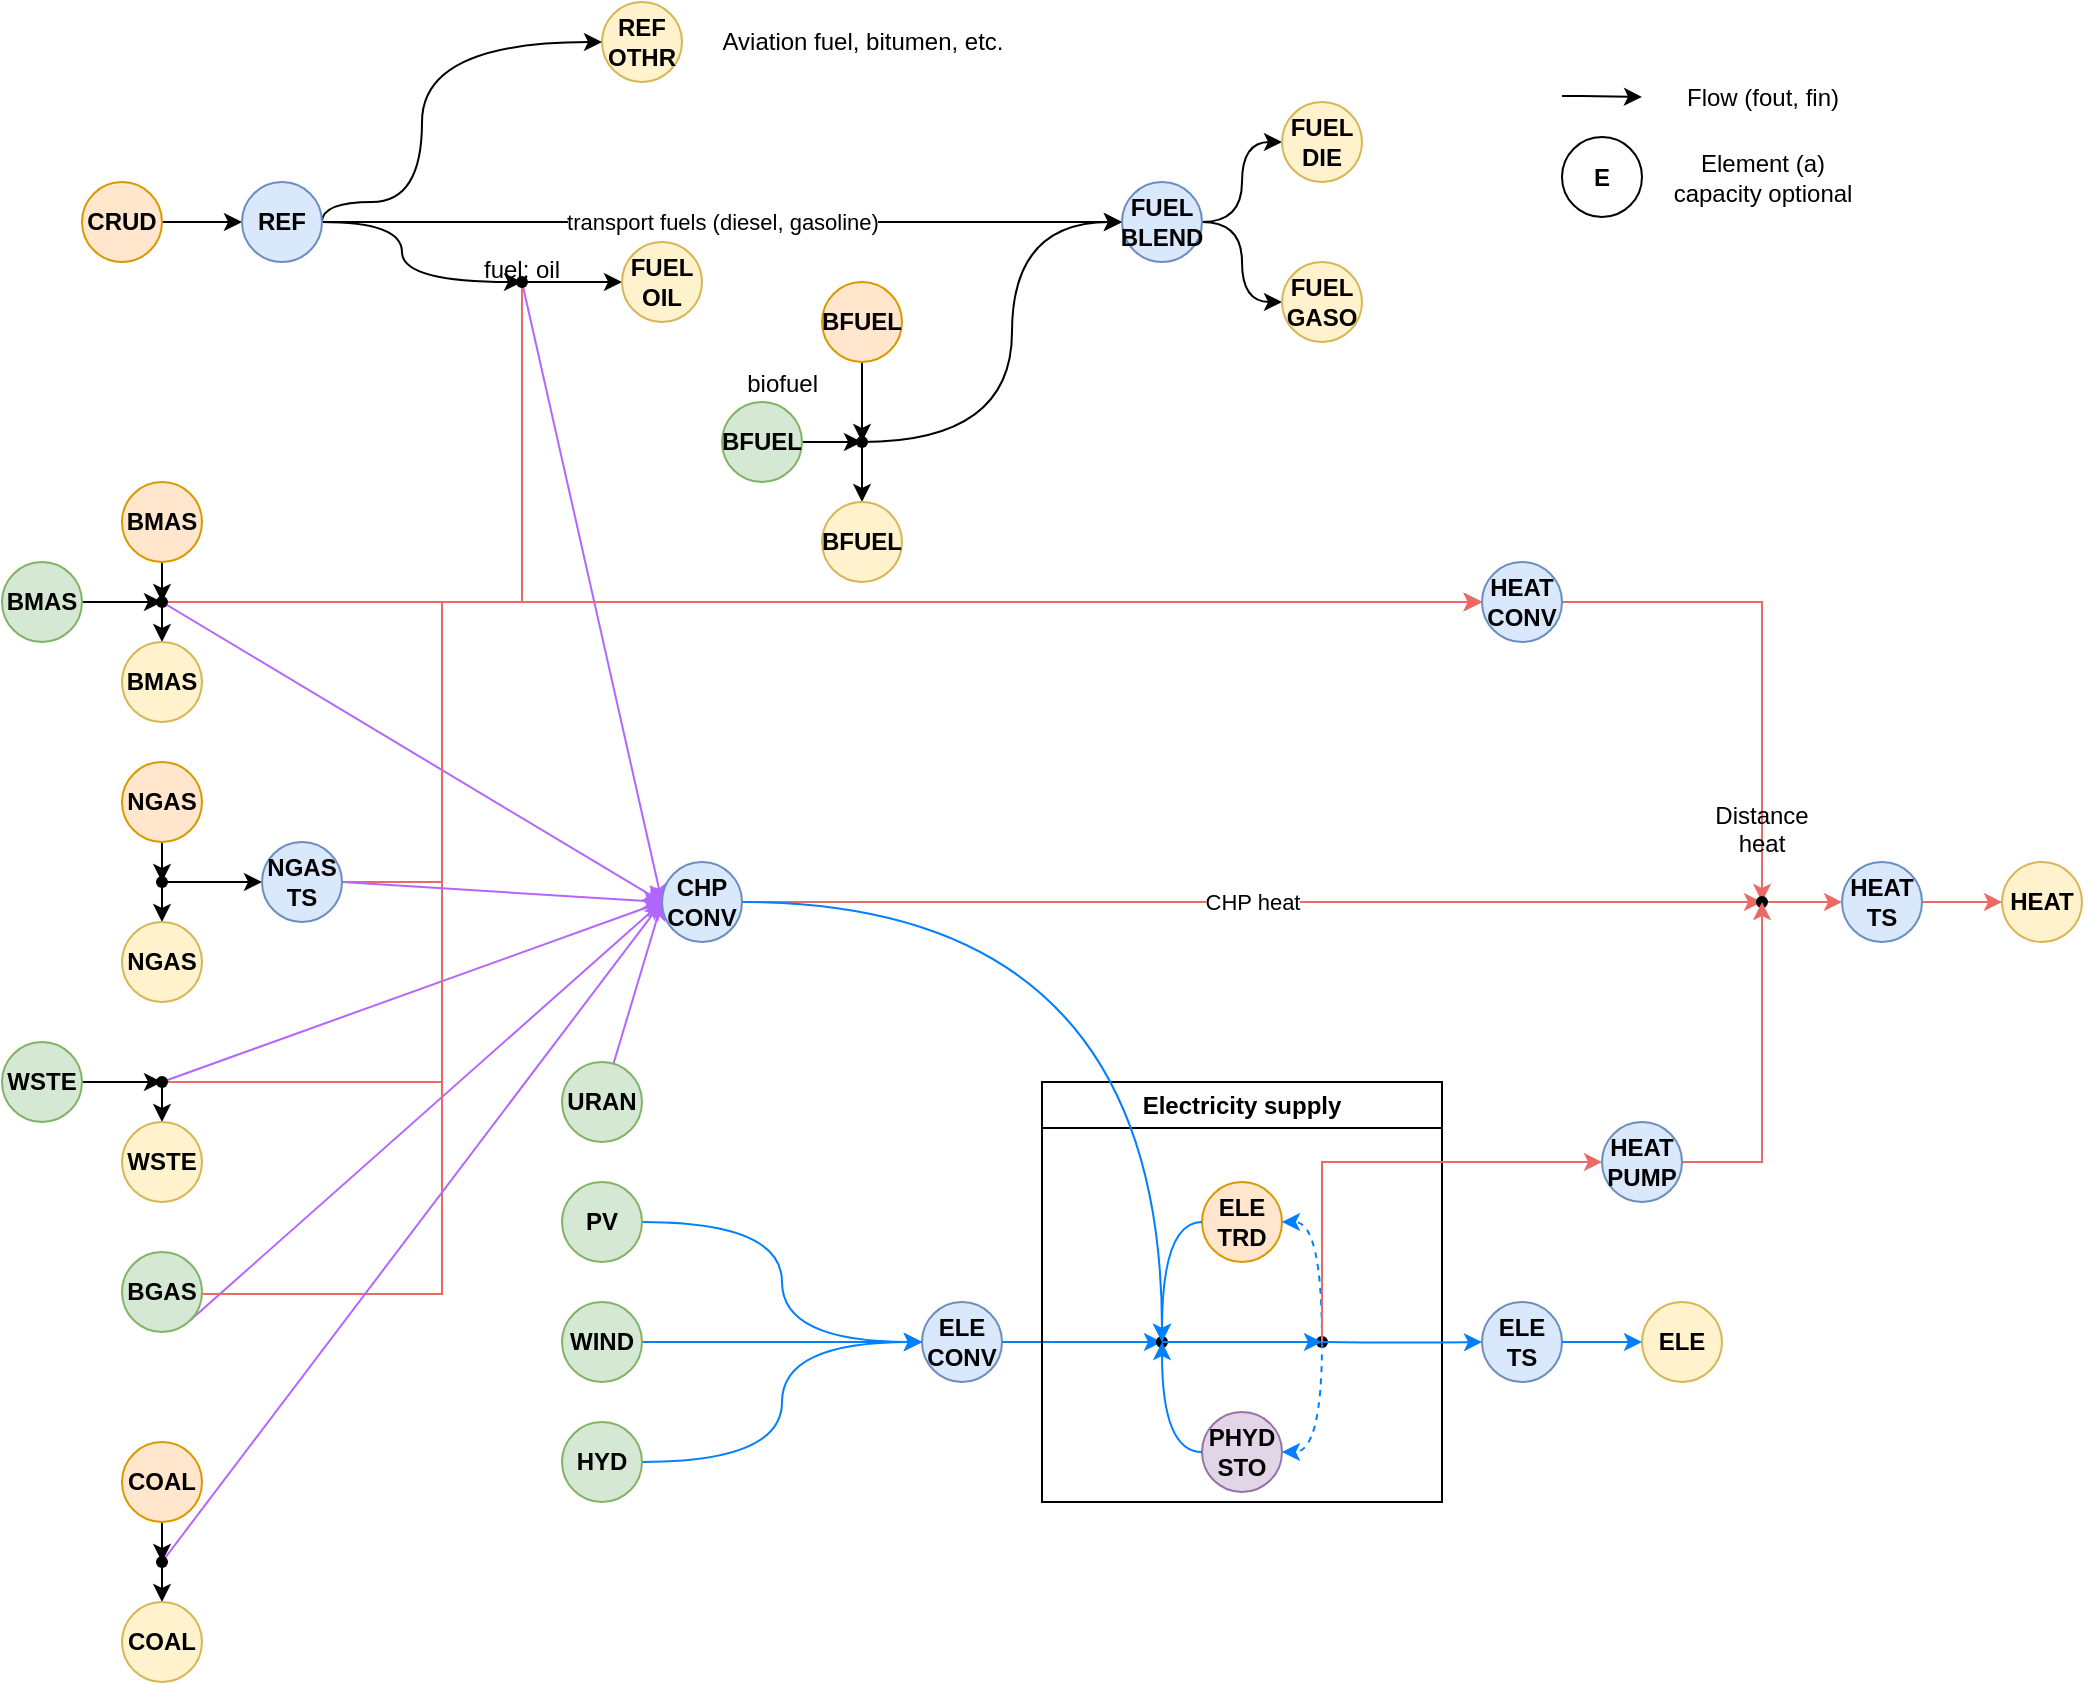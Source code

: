 <mxfile version="20.8.10" type="device"><diagram name="Page-1" id="KlLBidWqCnz7O2pTrrcj"><mxGraphModel dx="2261" dy="794" grid="1" gridSize="10" guides="1" tooltips="1" connect="1" arrows="1" fold="1" page="1" pageScale="1" pageWidth="827" pageHeight="1169" math="0" shadow="0"><root><mxCell id="0"/><mxCell id="1" parent="0"/><mxCell id="Hpv7OjMXpLYDSWDJ51vm-48" style="edgeStyle=orthogonalEdgeStyle;curved=1;rounded=0;orthogonalLoop=1;jettySize=auto;html=1;exitX=1;exitY=0.5;exitDx=0;exitDy=0;entryX=0.5;entryY=0.625;entryDx=0;entryDy=0;entryPerimeter=0;strokeColor=#007FFF;" parent="1" source="Hpv7OjMXpLYDSWDJ51vm-32" target="Hpv7OjMXpLYDSWDJ51vm-47" edge="1"><mxGeometry relative="1" as="geometry"/></mxCell><mxCell id="Hpv7OjMXpLYDSWDJ51vm-32" value="ELE&lt;br&gt;CONV" style="ellipse;whiteSpace=wrap;html=1;aspect=fixed;fontStyle=1;fillColor=#dae8fc;strokeColor=#6c8ebf;" parent="1" vertex="1"><mxGeometry x="340" y="680" width="40" height="40" as="geometry"/></mxCell><mxCell id="Hpv7OjMXpLYDSWDJ51vm-117" value="CHP heat" style="edgeStyle=orthogonalEdgeStyle;curved=1;rounded=0;orthogonalLoop=1;jettySize=auto;html=1;strokeColor=#EA6B66;exitX=1;exitY=0.5;exitDx=0;exitDy=0;entryX=0.425;entryY=0.475;entryDx=0;entryDy=0;entryPerimeter=0;" parent="1" source="Hpv7OjMXpLYDSWDJ51vm-173" target="Hpv7OjMXpLYDSWDJ51vm-216" edge="1"><mxGeometry relative="1" as="geometry"><mxPoint x="380" y="480" as="sourcePoint"/><mxPoint x="620" y="480" as="targetPoint"/></mxGeometry></mxCell><mxCell id="Hpv7OjMXpLYDSWDJ51vm-43" style="edgeStyle=orthogonalEdgeStyle;curved=1;rounded=0;orthogonalLoop=1;jettySize=auto;html=1;exitX=1;exitY=0.5;exitDx=0;exitDy=0;entryX=0;entryY=0.5;entryDx=0;entryDy=0;strokeColor=#007FFF;" parent="1" source="Hpv7OjMXpLYDSWDJ51vm-38" target="Hpv7OjMXpLYDSWDJ51vm-32" edge="1"><mxGeometry relative="1" as="geometry"/></mxCell><mxCell id="Hpv7OjMXpLYDSWDJ51vm-38" value="PV" style="ellipse;whiteSpace=wrap;html=1;aspect=fixed;fontStyle=1;fillColor=#d5e8d4;strokeColor=#82b366;" parent="1" vertex="1"><mxGeometry x="160" y="620" width="40" height="40" as="geometry"/></mxCell><mxCell id="Hpv7OjMXpLYDSWDJ51vm-172" style="edgeStyle=orthogonalEdgeStyle;curved=1;rounded=0;orthogonalLoop=1;jettySize=auto;html=1;exitX=1;exitY=0.5;exitDx=0;exitDy=0;entryX=0;entryY=0.5;entryDx=0;entryDy=0;strokeColor=#007FFF;" parent="1" source="Hpv7OjMXpLYDSWDJ51vm-39" target="Hpv7OjMXpLYDSWDJ51vm-32" edge="1"><mxGeometry relative="1" as="geometry"/></mxCell><mxCell id="Hpv7OjMXpLYDSWDJ51vm-39" value="HYD" style="ellipse;whiteSpace=wrap;html=1;aspect=fixed;fontStyle=1;fillColor=#d5e8d4;strokeColor=#82b366;" parent="1" vertex="1"><mxGeometry x="160" y="740" width="40" height="40" as="geometry"/></mxCell><mxCell id="Hpv7OjMXpLYDSWDJ51vm-44" value="" style="edgeStyle=orthogonalEdgeStyle;curved=1;rounded=0;orthogonalLoop=1;jettySize=auto;html=1;entryX=0;entryY=0.5;entryDx=0;entryDy=0;strokeColor=#007FFF;" parent="1" source="Hpv7OjMXpLYDSWDJ51vm-40" target="Hpv7OjMXpLYDSWDJ51vm-32" edge="1"><mxGeometry relative="1" as="geometry"><mxPoint x="260" y="690" as="targetPoint"/></mxGeometry></mxCell><mxCell id="Hpv7OjMXpLYDSWDJ51vm-40" value="WIND" style="ellipse;whiteSpace=wrap;html=1;aspect=fixed;fontStyle=1;fillColor=#d5e8d4;strokeColor=#82b366;" parent="1" vertex="1"><mxGeometry x="160" y="680" width="40" height="40" as="geometry"/></mxCell><mxCell id="Hpv7OjMXpLYDSWDJ51vm-53" value="" style="rounded=0;orthogonalLoop=1;jettySize=auto;html=1;entryX=0;entryY=0.5;entryDx=0;entryDy=0;strokeColor=#B266FF;" parent="1" source="Hpv7OjMXpLYDSWDJ51vm-41" target="Hpv7OjMXpLYDSWDJ51vm-173" edge="1"><mxGeometry relative="1" as="geometry"><mxPoint x="160" y="550" as="targetPoint"/></mxGeometry></mxCell><mxCell id="Hpv7OjMXpLYDSWDJ51vm-41" value="URAN" style="ellipse;whiteSpace=wrap;html=1;aspect=fixed;fontStyle=1;fillColor=#d5e8d4;strokeColor=#82b366;" parent="1" vertex="1"><mxGeometry x="160" y="560" width="40" height="40" as="geometry"/></mxCell><mxCell id="Hpv7OjMXpLYDSWDJ51vm-239" value="" style="edgeStyle=orthogonalEdgeStyle;curved=1;rounded=0;orthogonalLoop=1;jettySize=auto;html=1;strokeColor=#000000;" parent="1" source="Hpv7OjMXpLYDSWDJ51vm-86" target="Hpv7OjMXpLYDSWDJ51vm-238" edge="1"><mxGeometry relative="1" as="geometry"/></mxCell><mxCell id="Hpv7OjMXpLYDSWDJ51vm-86" value="BMAS" style="ellipse;whiteSpace=wrap;html=1;aspect=fixed;fontStyle=1;fillColor=#d5e8d4;strokeColor=#82b366;" parent="1" vertex="1"><mxGeometry x="-120" y="310" width="40" height="40" as="geometry"/></mxCell><mxCell id="Hpv7OjMXpLYDSWDJ51vm-254" style="rounded=0;orthogonalLoop=1;jettySize=auto;html=1;exitX=1;exitY=1;exitDx=0;exitDy=0;entryX=0;entryY=0.5;entryDx=0;entryDy=0;strokeColor=#B266FF;" parent="1" source="Hpv7OjMXpLYDSWDJ51vm-88" target="Hpv7OjMXpLYDSWDJ51vm-173" edge="1"><mxGeometry relative="1" as="geometry"/></mxCell><mxCell id="Hpv7OjMXpLYDSWDJ51vm-255" style="edgeStyle=orthogonalEdgeStyle;rounded=0;orthogonalLoop=1;jettySize=auto;html=1;exitX=1;exitY=0;exitDx=0;exitDy=0;entryX=0;entryY=0.5;entryDx=0;entryDy=0;strokeColor=#EA6B66;" parent="1" source="Hpv7OjMXpLYDSWDJ51vm-88" target="Hpv7OjMXpLYDSWDJ51vm-178" edge="1"><mxGeometry relative="1" as="geometry"><Array as="points"><mxPoint x="100" y="676"/><mxPoint x="100" y="330"/></Array></mxGeometry></mxCell><mxCell id="Hpv7OjMXpLYDSWDJ51vm-88" value="BGAS" style="ellipse;whiteSpace=wrap;html=1;aspect=fixed;fontStyle=1;fillColor=#d5e8d4;strokeColor=#82b366;" parent="1" vertex="1"><mxGeometry x="-60" y="655" width="40" height="40" as="geometry"/></mxCell><mxCell id="Hpv7OjMXpLYDSWDJ51vm-250" style="edgeStyle=orthogonalEdgeStyle;curved=1;rounded=0;orthogonalLoop=1;jettySize=auto;html=1;exitX=0.5;exitY=1;exitDx=0;exitDy=0;strokeColor=#000000;" parent="1" source="Hpv7OjMXpLYDSWDJ51vm-93" target="Hpv7OjMXpLYDSWDJ51vm-249" edge="1"><mxGeometry relative="1" as="geometry"/></mxCell><mxCell id="Hpv7OjMXpLYDSWDJ51vm-93" value="COAL" style="ellipse;whiteSpace=wrap;html=1;aspect=fixed;fontStyle=1;fillColor=#ffe6cc;strokeColor=#d79b00;" parent="1" vertex="1"><mxGeometry x="-60" y="750" width="40" height="40" as="geometry"/></mxCell><mxCell id="Hpv7OjMXpLYDSWDJ51vm-234" style="edgeStyle=orthogonalEdgeStyle;curved=1;rounded=0;orthogonalLoop=1;jettySize=auto;html=1;exitX=0.5;exitY=1;exitDx=0;exitDy=0;entryX=0.45;entryY=0.45;entryDx=0;entryDy=0;entryPerimeter=0;strokeColor=#000000;" parent="1" source="Hpv7OjMXpLYDSWDJ51vm-95" target="Hpv7OjMXpLYDSWDJ51vm-233" edge="1"><mxGeometry relative="1" as="geometry"/></mxCell><mxCell id="Hpv7OjMXpLYDSWDJ51vm-95" value="NGAS" style="ellipse;whiteSpace=wrap;html=1;aspect=fixed;fontStyle=1;fillColor=#ffe6cc;strokeColor=#d79b00;" parent="1" vertex="1"><mxGeometry x="-60" y="410" width="40" height="40" as="geometry"/></mxCell><mxCell id="Hpv7OjMXpLYDSWDJ51vm-197" value="" style="edgeStyle=orthogonalEdgeStyle;curved=1;rounded=0;orthogonalLoop=1;jettySize=auto;html=1;strokeColor=#000000;" parent="1" source="Hpv7OjMXpLYDSWDJ51vm-149" target="Hpv7OjMXpLYDSWDJ51vm-196" edge="1"><mxGeometry relative="1" as="geometry"/></mxCell><mxCell id="Hpv7OjMXpLYDSWDJ51vm-149" value="CRUD" style="ellipse;whiteSpace=wrap;html=1;aspect=fixed;fontStyle=1;fillColor=#ffe6cc;strokeColor=#d79b00;" parent="1" vertex="1"><mxGeometry x="-80" y="120" width="40" height="40" as="geometry"/></mxCell><mxCell id="Hpv7OjMXpLYDSWDJ51vm-100" value="Electricity supply" style="swimlane;whiteSpace=wrap;html=1;fillColor=none;gradientColor=none;rounded=0;shadow=0;glass=0;" parent="1" vertex="1"><mxGeometry x="400" y="570" width="200" height="210" as="geometry"><mxRectangle x="300" y="570" width="100" height="30" as="alternateBounds"/></mxGeometry></mxCell><mxCell id="Hpv7OjMXpLYDSWDJ51vm-98" value="ELE" style="ellipse;whiteSpace=wrap;html=1;aspect=fixed;fontStyle=1;fillColor=#fff2cc;strokeColor=#d6b656;" parent="Hpv7OjMXpLYDSWDJ51vm-100" vertex="1"><mxGeometry x="300" y="110" width="40" height="40" as="geometry"/></mxCell><mxCell id="Hpv7OjMXpLYDSWDJ51vm-56" value="ELE&lt;br&gt;TS" style="ellipse;whiteSpace=wrap;html=1;aspect=fixed;fontStyle=1;fillColor=#dae8fc;strokeColor=#6c8ebf;" parent="Hpv7OjMXpLYDSWDJ51vm-100" vertex="1"><mxGeometry x="220" y="110" width="40" height="40" as="geometry"/></mxCell><mxCell id="Hpv7OjMXpLYDSWDJ51vm-115" value="" style="edgeStyle=orthogonalEdgeStyle;curved=1;rounded=0;orthogonalLoop=1;jettySize=auto;html=1;strokeColor=#007FFF;" parent="Hpv7OjMXpLYDSWDJ51vm-100" source="Hpv7OjMXpLYDSWDJ51vm-56" target="Hpv7OjMXpLYDSWDJ51vm-98" edge="1"><mxGeometry relative="1" as="geometry"/></mxCell><mxCell id="Hpv7OjMXpLYDSWDJ51vm-65" value="ELE&lt;br&gt;TRD" style="ellipse;whiteSpace=wrap;html=1;aspect=fixed;fontStyle=1;fillColor=#ffe6cc;strokeColor=#d79b00;" parent="Hpv7OjMXpLYDSWDJ51vm-100" vertex="1"><mxGeometry x="80" y="50" width="40" height="40" as="geometry"/></mxCell><mxCell id="Hpv7OjMXpLYDSWDJ51vm-55" value="PHYD&lt;br&gt;STO" style="ellipse;whiteSpace=wrap;html=1;aspect=fixed;fontStyle=1;fillColor=#e1d5e7;strokeColor=#9673a6;" parent="Hpv7OjMXpLYDSWDJ51vm-100" vertex="1"><mxGeometry x="80" y="165" width="40" height="40" as="geometry"/></mxCell><mxCell id="Hpv7OjMXpLYDSWDJ51vm-57" value="" style="shape=waypoint;sketch=0;fillStyle=solid;size=6;pointerEvents=1;points=[];fillColor=none;resizable=0;rotatable=0;perimeter=centerPerimeter;snapToPoint=1;" parent="Hpv7OjMXpLYDSWDJ51vm-100" vertex="1"><mxGeometry x="120" y="110" width="40" height="40" as="geometry"/></mxCell><mxCell id="Hpv7OjMXpLYDSWDJ51vm-60" style="edgeStyle=orthogonalEdgeStyle;curved=1;rounded=0;orthogonalLoop=1;jettySize=auto;html=1;exitX=0.625;exitY=0.4;exitDx=0;exitDy=0;entryX=1;entryY=0.5;entryDx=0;entryDy=0;dashed=1;exitPerimeter=0;strokeColor=#007FFF;" parent="Hpv7OjMXpLYDSWDJ51vm-100" source="Hpv7OjMXpLYDSWDJ51vm-57" target="Hpv7OjMXpLYDSWDJ51vm-55" edge="1"><mxGeometry relative="1" as="geometry"/></mxCell><mxCell id="Hpv7OjMXpLYDSWDJ51vm-67" value="" style="edgeStyle=orthogonalEdgeStyle;curved=1;rounded=0;orthogonalLoop=1;jettySize=auto;html=1;strokeColor=#007FFF;" parent="Hpv7OjMXpLYDSWDJ51vm-100" target="Hpv7OjMXpLYDSWDJ51vm-56" edge="1"><mxGeometry relative="1" as="geometry"><mxPoint x="140" y="130" as="sourcePoint"/></mxGeometry></mxCell><mxCell id="Hpv7OjMXpLYDSWDJ51vm-64" style="edgeStyle=orthogonalEdgeStyle;rounded=0;orthogonalLoop=1;jettySize=auto;html=1;entryX=1;entryY=0.5;entryDx=0;entryDy=0;curved=1;dashed=1;strokeColor=#007FFF;" parent="Hpv7OjMXpLYDSWDJ51vm-100" source="Hpv7OjMXpLYDSWDJ51vm-57" target="Hpv7OjMXpLYDSWDJ51vm-65" edge="1"><mxGeometry relative="1" as="geometry"><mxPoint x="-50" y="-80" as="sourcePoint"/></mxGeometry></mxCell><mxCell id="Hpv7OjMXpLYDSWDJ51vm-47" value="" style="shape=waypoint;sketch=0;fillStyle=solid;size=6;pointerEvents=1;points=[];fillColor=none;resizable=0;rotatable=0;perimeter=centerPerimeter;snapToPoint=1;" parent="Hpv7OjMXpLYDSWDJ51vm-100" vertex="1"><mxGeometry x="40" y="110" width="40" height="40" as="geometry"/></mxCell><mxCell id="Hpv7OjMXpLYDSWDJ51vm-61" value="" style="edgeStyle=orthogonalEdgeStyle;curved=1;rounded=0;orthogonalLoop=1;jettySize=auto;html=1;strokeColor=#007FFF;" parent="Hpv7OjMXpLYDSWDJ51vm-100" source="Hpv7OjMXpLYDSWDJ51vm-47" target="Hpv7OjMXpLYDSWDJ51vm-57" edge="1"><mxGeometry relative="1" as="geometry"/></mxCell><mxCell id="Hpv7OjMXpLYDSWDJ51vm-63" style="edgeStyle=orthogonalEdgeStyle;rounded=0;orthogonalLoop=1;jettySize=auto;html=1;exitX=0;exitY=0.5;exitDx=0;exitDy=0;curved=1;entryX=0.75;entryY=0.5;entryDx=0;entryDy=0;entryPerimeter=0;strokeColor=#007FFF;" parent="Hpv7OjMXpLYDSWDJ51vm-100" source="Hpv7OjMXpLYDSWDJ51vm-65" target="Hpv7OjMXpLYDSWDJ51vm-47" edge="1"><mxGeometry relative="1" as="geometry"><mxPoint x="100" y="90" as="targetPoint"/></mxGeometry></mxCell><mxCell id="Hpv7OjMXpLYDSWDJ51vm-66" style="edgeStyle=orthogonalEdgeStyle;curved=1;rounded=0;orthogonalLoop=1;jettySize=auto;html=1;exitX=0;exitY=0.5;exitDx=0;exitDy=0;strokeColor=#007FFF;" parent="Hpv7OjMXpLYDSWDJ51vm-100" source="Hpv7OjMXpLYDSWDJ51vm-55" target="Hpv7OjMXpLYDSWDJ51vm-47" edge="1"><mxGeometry relative="1" as="geometry"/></mxCell><mxCell id="Hpv7OjMXpLYDSWDJ51vm-175" style="edgeStyle=orthogonalEdgeStyle;curved=1;rounded=0;orthogonalLoop=1;jettySize=auto;html=1;exitX=1;exitY=0.5;exitDx=0;exitDy=0;strokeColor=#007FFF;entryX=0.425;entryY=0.625;entryDx=0;entryDy=0;entryPerimeter=0;" parent="1" source="Hpv7OjMXpLYDSWDJ51vm-173" target="Hpv7OjMXpLYDSWDJ51vm-47" edge="1"><mxGeometry relative="1" as="geometry"><mxPoint x="360" y="700" as="targetPoint"/></mxGeometry></mxCell><mxCell id="Hpv7OjMXpLYDSWDJ51vm-224" style="rounded=0;orthogonalLoop=1;jettySize=auto;html=1;strokeColor=#B266FF;entryX=0;entryY=0.5;entryDx=0;entryDy=0;" parent="1" source="Hpv7OjMXpLYDSWDJ51vm-204" target="Hpv7OjMXpLYDSWDJ51vm-173" edge="1"><mxGeometry relative="1" as="geometry"/></mxCell><mxCell id="Hpv7OjMXpLYDSWDJ51vm-242" style="rounded=0;orthogonalLoop=1;jettySize=auto;html=1;exitX=0.6;exitY=0.45;exitDx=0;exitDy=0;entryX=0;entryY=0.5;entryDx=0;entryDy=0;strokeColor=#B266FF;exitPerimeter=0;" parent="1" source="Hpv7OjMXpLYDSWDJ51vm-238" target="Hpv7OjMXpLYDSWDJ51vm-173" edge="1"><mxGeometry relative="1" as="geometry"/></mxCell><mxCell id="Hpv7OjMXpLYDSWDJ51vm-248" style="rounded=0;orthogonalLoop=1;jettySize=auto;html=1;exitX=0.6;exitY=0.6;exitDx=0;exitDy=0;entryX=0;entryY=0.5;entryDx=0;entryDy=0;strokeColor=#B266FF;exitPerimeter=0;" parent="1" source="Hpv7OjMXpLYDSWDJ51vm-245" target="Hpv7OjMXpLYDSWDJ51vm-173" edge="1"><mxGeometry relative="1" as="geometry"/></mxCell><mxCell id="Hpv7OjMXpLYDSWDJ51vm-252" style="rounded=0;orthogonalLoop=1;jettySize=auto;html=1;exitX=0.5;exitY=0.5;exitDx=0;exitDy=0;entryX=0;entryY=0.5;entryDx=0;entryDy=0;strokeColor=#B266FF;exitPerimeter=0;" parent="1" source="Hpv7OjMXpLYDSWDJ51vm-249" target="Hpv7OjMXpLYDSWDJ51vm-173" edge="1"><mxGeometry relative="1" as="geometry"/></mxCell><mxCell id="Hpv7OjMXpLYDSWDJ51vm-173" value="CHP&lt;br&gt;CONV" style="ellipse;whiteSpace=wrap;html=1;aspect=fixed;fontStyle=1;fillColor=#dae8fc;strokeColor=#6c8ebf;" parent="1" vertex="1"><mxGeometry x="210" y="460" width="40" height="40" as="geometry"/></mxCell><mxCell id="Hpv7OjMXpLYDSWDJ51vm-246" value="" style="edgeStyle=orthogonalEdgeStyle;curved=1;rounded=0;orthogonalLoop=1;jettySize=auto;html=1;strokeColor=#000000;" parent="1" source="Hpv7OjMXpLYDSWDJ51vm-176" target="Hpv7OjMXpLYDSWDJ51vm-245" edge="1"><mxGeometry relative="1" as="geometry"/></mxCell><mxCell id="Hpv7OjMXpLYDSWDJ51vm-176" value="WSTE" style="ellipse;whiteSpace=wrap;html=1;aspect=fixed;fontStyle=1;fillColor=#d5e8d4;strokeColor=#82b366;" parent="1" vertex="1"><mxGeometry x="-120" y="550" width="40" height="40" as="geometry"/></mxCell><mxCell id="Hpv7OjMXpLYDSWDJ51vm-228" value="" style="edgeStyle=orthogonalEdgeStyle;curved=1;rounded=0;orthogonalLoop=1;jettySize=auto;html=1;strokeColor=#000000;" parent="1" source="Hpv7OjMXpLYDSWDJ51vm-177" target="Hpv7OjMXpLYDSWDJ51vm-227" edge="1"><mxGeometry relative="1" as="geometry"/></mxCell><mxCell id="Hpv7OjMXpLYDSWDJ51vm-177" value="BFUEL" style="ellipse;whiteSpace=wrap;html=1;aspect=fixed;fontStyle=1;fillColor=#d5e8d4;strokeColor=#82b366;" parent="1" vertex="1"><mxGeometry x="240" y="230" width="40" height="40" as="geometry"/></mxCell><mxCell id="Hpv7OjMXpLYDSWDJ51vm-214" style="edgeStyle=orthogonalEdgeStyle;rounded=0;orthogonalLoop=1;jettySize=auto;html=1;strokeColor=#EA6B66;entryX=0;entryY=0.5;entryDx=0;entryDy=0;" parent="1" source="Hpv7OjMXpLYDSWDJ51vm-204" target="Hpv7OjMXpLYDSWDJ51vm-178" edge="1"><mxGeometry relative="1" as="geometry"><Array as="points"><mxPoint x="140" y="170"/><mxPoint x="140" y="330"/></Array></mxGeometry></mxCell><mxCell id="Hpv7OjMXpLYDSWDJ51vm-215" style="edgeStyle=orthogonalEdgeStyle;rounded=0;orthogonalLoop=1;jettySize=auto;html=1;exitX=1;exitY=0.5;exitDx=0;exitDy=0;strokeColor=#EA6B66;" parent="1" source="Hpv7OjMXpLYDSWDJ51vm-178" target="Hpv7OjMXpLYDSWDJ51vm-216" edge="1"><mxGeometry relative="1" as="geometry"><mxPoint x="530" y="370" as="targetPoint"/></mxGeometry></mxCell><mxCell id="Hpv7OjMXpLYDSWDJ51vm-241" style="edgeStyle=orthogonalEdgeStyle;rounded=0;orthogonalLoop=1;jettySize=auto;html=1;exitX=0.475;exitY=0.35;exitDx=0;exitDy=0;entryX=0;entryY=0.5;entryDx=0;entryDy=0;strokeColor=#EA6B66;exitPerimeter=0;" parent="1" source="Hpv7OjMXpLYDSWDJ51vm-238" target="Hpv7OjMXpLYDSWDJ51vm-178" edge="1"><mxGeometry relative="1" as="geometry"/></mxCell><mxCell id="Hpv7OjMXpLYDSWDJ51vm-253" style="edgeStyle=orthogonalEdgeStyle;rounded=0;orthogonalLoop=1;jettySize=auto;html=1;exitX=0.525;exitY=0.4;exitDx=0;exitDy=0;entryX=0;entryY=0.5;entryDx=0;entryDy=0;strokeColor=#EA6B66;exitPerimeter=0;" parent="1" source="Hpv7OjMXpLYDSWDJ51vm-245" target="Hpv7OjMXpLYDSWDJ51vm-178" edge="1"><mxGeometry relative="1" as="geometry"><Array as="points"><mxPoint x="100" y="570"/><mxPoint x="100" y="330"/></Array></mxGeometry></mxCell><mxCell id="Hpv7OjMXpLYDSWDJ51vm-178" value="HEAT&lt;br&gt;CONV" style="ellipse;whiteSpace=wrap;html=1;aspect=fixed;fontStyle=1;fillColor=#dae8fc;strokeColor=#6c8ebf;" parent="1" vertex="1"><mxGeometry x="620" y="310" width="40" height="40" as="geometry"/></mxCell><mxCell id="Hpv7OjMXpLYDSWDJ51vm-229" value="" style="edgeStyle=orthogonalEdgeStyle;curved=1;rounded=0;orthogonalLoop=1;jettySize=auto;html=1;strokeColor=#000000;" parent="1" source="Hpv7OjMXpLYDSWDJ51vm-179" target="Hpv7OjMXpLYDSWDJ51vm-227" edge="1"><mxGeometry relative="1" as="geometry"/></mxCell><mxCell id="Hpv7OjMXpLYDSWDJ51vm-179" value="BFUEL" style="ellipse;whiteSpace=wrap;html=1;aspect=fixed;fontStyle=1;fillColor=#ffe6cc;strokeColor=#d79b00;" parent="1" vertex="1"><mxGeometry x="290" y="170" width="40" height="40" as="geometry"/></mxCell><mxCell id="Hpv7OjMXpLYDSWDJ51vm-240" style="edgeStyle=orthogonalEdgeStyle;curved=1;rounded=0;orthogonalLoop=1;jettySize=auto;html=1;exitX=0.5;exitY=1;exitDx=0;exitDy=0;entryX=0.5;entryY=0.5;entryDx=0;entryDy=0;entryPerimeter=0;strokeColor=#000000;" parent="1" source="Hpv7OjMXpLYDSWDJ51vm-180" target="Hpv7OjMXpLYDSWDJ51vm-238" edge="1"><mxGeometry relative="1" as="geometry"/></mxCell><mxCell id="Hpv7OjMXpLYDSWDJ51vm-180" value="BMAS" style="ellipse;whiteSpace=wrap;html=1;aspect=fixed;fontStyle=1;fillColor=#ffe6cc;strokeColor=#d79b00;" parent="1" vertex="1"><mxGeometry x="-60" y="270" width="40" height="40" as="geometry"/></mxCell><mxCell id="Hpv7OjMXpLYDSWDJ51vm-182" value="HEAT" style="ellipse;whiteSpace=wrap;html=1;aspect=fixed;fontStyle=1;fillColor=#fff2cc;strokeColor=#d6b656;" parent="1" vertex="1"><mxGeometry x="880" y="460" width="40" height="40" as="geometry"/></mxCell><mxCell id="Hpv7OjMXpLYDSWDJ51vm-235" style="edgeStyle=orthogonalEdgeStyle;curved=1;rounded=0;orthogonalLoop=1;jettySize=auto;html=1;strokeColor=#000000;entryX=0.5;entryY=0;entryDx=0;entryDy=0;" parent="1" source="Hpv7OjMXpLYDSWDJ51vm-233" target="Hpv7OjMXpLYDSWDJ51vm-183" edge="1"><mxGeometry relative="1" as="geometry"/></mxCell><mxCell id="Hpv7OjMXpLYDSWDJ51vm-183" value="NGAS" style="ellipse;whiteSpace=wrap;html=1;aspect=fixed;fontStyle=1;fillColor=#fff2cc;strokeColor=#d6b656;" parent="1" vertex="1"><mxGeometry x="-60" y="490" width="40" height="40" as="geometry"/></mxCell><mxCell id="Hpv7OjMXpLYDSWDJ51vm-251" style="edgeStyle=orthogonalEdgeStyle;curved=1;rounded=0;orthogonalLoop=1;jettySize=auto;html=1;exitX=0.5;exitY=0.5;exitDx=0;exitDy=0;entryX=0.5;entryY=0;entryDx=0;entryDy=0;strokeColor=#000000;exitPerimeter=0;" parent="1" source="Hpv7OjMXpLYDSWDJ51vm-249" target="Hpv7OjMXpLYDSWDJ51vm-184" edge="1"><mxGeometry relative="1" as="geometry"/></mxCell><mxCell id="Hpv7OjMXpLYDSWDJ51vm-184" value="COAL" style="ellipse;whiteSpace=wrap;html=1;aspect=fixed;fontStyle=1;fillColor=#fff2cc;strokeColor=#d6b656;" parent="1" vertex="1"><mxGeometry x="-60" y="830" width="40" height="40" as="geometry"/></mxCell><mxCell id="Hpv7OjMXpLYDSWDJ51vm-244" style="edgeStyle=orthogonalEdgeStyle;curved=1;rounded=0;orthogonalLoop=1;jettySize=auto;html=1;strokeColor=#000000;entryX=0.5;entryY=0;entryDx=0;entryDy=0;" parent="1" source="Hpv7OjMXpLYDSWDJ51vm-238" target="Hpv7OjMXpLYDSWDJ51vm-185" edge="1"><mxGeometry relative="1" as="geometry"/></mxCell><mxCell id="Hpv7OjMXpLYDSWDJ51vm-185" value="BMAS" style="ellipse;whiteSpace=wrap;html=1;aspect=fixed;fontStyle=1;fillColor=#fff2cc;strokeColor=#d6b656;" parent="1" vertex="1"><mxGeometry x="-60" y="350" width="40" height="40" as="geometry"/></mxCell><mxCell id="Hpv7OjMXpLYDSWDJ51vm-247" style="edgeStyle=orthogonalEdgeStyle;curved=1;rounded=0;orthogonalLoop=1;jettySize=auto;html=1;exitX=0.45;exitY=0.6;exitDx=0;exitDy=0;entryX=0.5;entryY=0;entryDx=0;entryDy=0;strokeColor=#000000;exitPerimeter=0;" parent="1" source="Hpv7OjMXpLYDSWDJ51vm-245" target="Hpv7OjMXpLYDSWDJ51vm-186" edge="1"><mxGeometry relative="1" as="geometry"/></mxCell><mxCell id="Hpv7OjMXpLYDSWDJ51vm-186" value="WSTE" style="ellipse;whiteSpace=wrap;html=1;aspect=fixed;fontStyle=1;fillColor=#fff2cc;strokeColor=#d6b656;" parent="1" vertex="1"><mxGeometry x="-60" y="590" width="40" height="40" as="geometry"/></mxCell><mxCell id="Hpv7OjMXpLYDSWDJ51vm-213" value="" style="edgeStyle=orthogonalEdgeStyle;curved=1;rounded=0;orthogonalLoop=1;jettySize=auto;html=1;strokeColor=#000000;" parent="1" source="Hpv7OjMXpLYDSWDJ51vm-204" target="Hpv7OjMXpLYDSWDJ51vm-193" edge="1"><mxGeometry relative="1" as="geometry"/></mxCell><mxCell id="Hpv7OjMXpLYDSWDJ51vm-193" value="FUEL&lt;br&gt;OIL" style="ellipse;whiteSpace=wrap;html=1;aspect=fixed;fontStyle=1;fillColor=#fff2cc;strokeColor=#d6b656;" parent="1" vertex="1"><mxGeometry x="190" y="150" width="40" height="40" as="geometry"/></mxCell><mxCell id="Hpv7OjMXpLYDSWDJ51vm-195" value="REF&lt;br&gt;OTHR" style="ellipse;whiteSpace=wrap;html=1;aspect=fixed;fontStyle=1;fillColor=#fff2cc;strokeColor=#d6b656;" parent="1" vertex="1"><mxGeometry x="180" y="30" width="40" height="40" as="geometry"/></mxCell><mxCell id="Hpv7OjMXpLYDSWDJ51vm-198" style="edgeStyle=orthogonalEdgeStyle;curved=1;rounded=0;orthogonalLoop=1;jettySize=auto;html=1;exitX=1;exitY=0.5;exitDx=0;exitDy=0;entryX=0;entryY=0.5;entryDx=0;entryDy=0;strokeColor=#000000;" parent="1" source="Hpv7OjMXpLYDSWDJ51vm-196" target="Hpv7OjMXpLYDSWDJ51vm-195" edge="1"><mxGeometry relative="1" as="geometry"><Array as="points"><mxPoint x="40" y="130"/><mxPoint x="90" y="130"/><mxPoint x="90" y="50"/></Array></mxGeometry></mxCell><mxCell id="Hpv7OjMXpLYDSWDJ51vm-223" style="edgeStyle=orthogonalEdgeStyle;curved=1;rounded=0;orthogonalLoop=1;jettySize=auto;html=1;exitX=1;exitY=0.5;exitDx=0;exitDy=0;strokeColor=#000000;" parent="1" source="Hpv7OjMXpLYDSWDJ51vm-196" target="Hpv7OjMXpLYDSWDJ51vm-204" edge="1"><mxGeometry relative="1" as="geometry"/></mxCell><mxCell id="r6Su63nfp9dbaEE_Qv5J-12" value="transport fuels (diesel, gasoline)" style="edgeStyle=orthogonalEdgeStyle;rounded=0;orthogonalLoop=1;jettySize=auto;html=1;exitX=1;exitY=0.5;exitDx=0;exitDy=0;entryX=0;entryY=0.5;entryDx=0;entryDy=0;strokeColor=#000000;curved=1;" parent="1" source="Hpv7OjMXpLYDSWDJ51vm-196" target="r6Su63nfp9dbaEE_Qv5J-9" edge="1"><mxGeometry relative="1" as="geometry"/></mxCell><mxCell id="Hpv7OjMXpLYDSWDJ51vm-196" value="REF" style="ellipse;whiteSpace=wrap;html=1;aspect=fixed;fontStyle=1;fillColor=#dae8fc;strokeColor=#6c8ebf;" parent="1" vertex="1"><mxGeometry y="120" width="40" height="40" as="geometry"/></mxCell><mxCell id="Hpv7OjMXpLYDSWDJ51vm-204" value="fuel: oil" style="shape=waypoint;sketch=0;fillStyle=solid;size=6;pointerEvents=1;points=[];fillColor=none;resizable=0;rotatable=0;perimeter=centerPerimeter;snapToPoint=1;rounded=0;shadow=0;glass=0;labelPosition=center;verticalLabelPosition=middle;align=center;verticalAlign=top;horizontal=1;" parent="1" vertex="1"><mxGeometry x="120" y="150" width="40" height="40" as="geometry"/></mxCell><mxCell id="Hpv7OjMXpLYDSWDJ51vm-205" value="Aviation fuel, bitumen, etc." style="text;html=1;align=center;verticalAlign=middle;resizable=0;points=[];autosize=1;strokeColor=none;fillColor=none;" parent="1" vertex="1"><mxGeometry x="230" y="35" width="160" height="30" as="geometry"/></mxCell><mxCell id="Hpv7OjMXpLYDSWDJ51vm-219" value="" style="edgeStyle=orthogonalEdgeStyle;curved=1;rounded=0;orthogonalLoop=1;jettySize=auto;html=1;strokeColor=#EA6B66;" parent="1" source="Hpv7OjMXpLYDSWDJ51vm-216" target="Hpv7OjMXpLYDSWDJ51vm-217" edge="1"><mxGeometry relative="1" as="geometry"><Array as="points"><mxPoint x="790" y="480"/><mxPoint x="790" y="480"/></Array></mxGeometry></mxCell><mxCell id="Hpv7OjMXpLYDSWDJ51vm-216" value="Distance&#10;heat" style="shape=waypoint;sketch=0;fillStyle=solid;size=6;pointerEvents=1;points=[];fillColor=none;resizable=0;rotatable=0;perimeter=centerPerimeter;snapToPoint=1;dashed=1;dashPattern=12 12;labelPosition=center;verticalLabelPosition=top;align=center;verticalAlign=bottom;" parent="1" vertex="1"><mxGeometry x="740" y="460" width="40" height="40" as="geometry"/></mxCell><mxCell id="Hpv7OjMXpLYDSWDJ51vm-220" value="" style="edgeStyle=orthogonalEdgeStyle;curved=1;rounded=0;orthogonalLoop=1;jettySize=auto;html=1;strokeColor=#EA6B66;" parent="1" source="Hpv7OjMXpLYDSWDJ51vm-217" target="Hpv7OjMXpLYDSWDJ51vm-182" edge="1"><mxGeometry relative="1" as="geometry"/></mxCell><mxCell id="Hpv7OjMXpLYDSWDJ51vm-217" value="HEAT&lt;br&gt;TS" style="ellipse;whiteSpace=wrap;html=1;aspect=fixed;fontStyle=1;fillColor=#dae8fc;strokeColor=#6c8ebf;" parent="1" vertex="1"><mxGeometry x="800" y="460" width="40" height="40" as="geometry"/></mxCell><mxCell id="Hpv7OjMXpLYDSWDJ51vm-227" value="biofuel" style="shape=waypoint;sketch=0;fillStyle=solid;size=6;pointerEvents=1;points=[];fillColor=none;resizable=0;rotatable=0;perimeter=centerPerimeter;snapToPoint=1;rounded=0;shadow=0;glass=0;labelPosition=left;verticalLabelPosition=top;align=right;verticalAlign=bottom;horizontal=1;" parent="1" vertex="1"><mxGeometry x="290" y="230" width="40" height="40" as="geometry"/></mxCell><mxCell id="r6Su63nfp9dbaEE_Qv5J-8" style="edgeStyle=orthogonalEdgeStyle;rounded=0;orthogonalLoop=1;jettySize=auto;html=1;exitX=0.5;exitY=0.6;exitDx=0;exitDy=0;entryX=0.5;entryY=0;entryDx=0;entryDy=0;strokeColor=#000000;exitPerimeter=0;" parent="1" source="Hpv7OjMXpLYDSWDJ51vm-227" target="Hpv7OjMXpLYDSWDJ51vm-230" edge="1"><mxGeometry relative="1" as="geometry"/></mxCell><mxCell id="Hpv7OjMXpLYDSWDJ51vm-230" value="BFUEL" style="ellipse;whiteSpace=wrap;html=1;aspect=fixed;fontStyle=1;fillColor=#fff2cc;strokeColor=#d6b656;" parent="1" vertex="1"><mxGeometry x="290" y="280" width="40" height="40" as="geometry"/></mxCell><mxCell id="Hpv7OjMXpLYDSWDJ51vm-233" value="" style="shape=waypoint;sketch=0;fillStyle=solid;size=6;pointerEvents=1;points=[];fillColor=none;resizable=0;rotatable=0;perimeter=centerPerimeter;snapToPoint=1;rounded=0;shadow=0;glass=0;labelPosition=left;verticalLabelPosition=middle;align=right;verticalAlign=middle;horizontal=1;" parent="1" vertex="1"><mxGeometry x="-60" y="450" width="40" height="40" as="geometry"/></mxCell><mxCell id="Hpv7OjMXpLYDSWDJ51vm-238" value="" style="shape=waypoint;sketch=0;fillStyle=solid;size=6;pointerEvents=1;points=[];fillColor=none;resizable=0;rotatable=0;perimeter=centerPerimeter;snapToPoint=1;rounded=0;shadow=0;glass=0;labelPosition=left;verticalLabelPosition=top;align=right;verticalAlign=bottom;horizontal=1;" parent="1" vertex="1"><mxGeometry x="-60" y="310" width="40" height="40" as="geometry"/></mxCell><mxCell id="Hpv7OjMXpLYDSWDJ51vm-245" value="" style="shape=waypoint;sketch=0;fillStyle=solid;size=6;pointerEvents=1;points=[];fillColor=none;resizable=0;rotatable=0;perimeter=centerPerimeter;snapToPoint=1;rounded=0;shadow=0;glass=0;labelPosition=left;verticalLabelPosition=middle;align=right;verticalAlign=middle;horizontal=1;" parent="1" vertex="1"><mxGeometry x="-60" y="550" width="40" height="40" as="geometry"/></mxCell><mxCell id="Hpv7OjMXpLYDSWDJ51vm-249" value="" style="shape=waypoint;sketch=0;fillStyle=solid;size=6;pointerEvents=1;points=[];fillColor=none;resizable=0;rotatable=0;perimeter=centerPerimeter;snapToPoint=1;rounded=0;shadow=0;glass=0;labelPosition=left;verticalLabelPosition=middle;align=right;verticalAlign=middle;horizontal=1;" parent="1" vertex="1"><mxGeometry x="-60" y="790" width="40" height="40" as="geometry"/></mxCell><mxCell id="r6Su63nfp9dbaEE_Qv5J-1" style="edgeStyle=orthogonalEdgeStyle;rounded=0;orthogonalLoop=1;jettySize=auto;html=1;exitX=0.575;exitY=0.575;exitDx=0;exitDy=0;entryX=0;entryY=0.5;entryDx=0;entryDy=0;exitPerimeter=0;fillColor=#f8cecc;strokeColor=#EA6B66;" parent="1" source="Hpv7OjMXpLYDSWDJ51vm-57" target="r6Su63nfp9dbaEE_Qv5J-2" edge="1"><mxGeometry relative="1" as="geometry"><Array as="points"><mxPoint x="540" y="610"/></Array></mxGeometry></mxCell><mxCell id="r6Su63nfp9dbaEE_Qv5J-3" style="edgeStyle=orthogonalEdgeStyle;rounded=0;orthogonalLoop=1;jettySize=auto;html=1;exitX=1;exitY=0.5;exitDx=0;exitDy=0;strokeColor=#EA6B66;" parent="1" source="r6Su63nfp9dbaEE_Qv5J-2" target="Hpv7OjMXpLYDSWDJ51vm-216" edge="1"><mxGeometry relative="1" as="geometry"/></mxCell><mxCell id="r6Su63nfp9dbaEE_Qv5J-2" value="HEAT&lt;br&gt;PUMP" style="ellipse;whiteSpace=wrap;html=1;aspect=fixed;fontStyle=1;fillColor=#dae8fc;strokeColor=#6c8ebf;" parent="1" vertex="1"><mxGeometry x="680" y="590" width="40" height="40" as="geometry"/></mxCell><mxCell id="r6Su63nfp9dbaEE_Qv5J-4" value="E" style="ellipse;whiteSpace=wrap;html=1;aspect=fixed;fontStyle=1;" parent="1" vertex="1"><mxGeometry x="660" y="97.5" width="40" height="40" as="geometry"/></mxCell><mxCell id="r6Su63nfp9dbaEE_Qv5J-5" value="" style="edgeStyle=orthogonalEdgeStyle;rounded=0;orthogonalLoop=1;jettySize=auto;html=1;" parent="1" edge="1"><mxGeometry relative="1" as="geometry"><mxPoint x="660" y="77" as="sourcePoint"/><mxPoint x="700" y="77.5" as="targetPoint"/><Array as="points"><mxPoint x="670" y="77"/><mxPoint x="670" y="77"/></Array></mxGeometry></mxCell><mxCell id="r6Su63nfp9dbaEE_Qv5J-6" value="Flow (fout, fin)" style="text;html=1;align=center;verticalAlign=middle;resizable=0;points=[];autosize=1;strokeColor=none;fillColor=none;" parent="1" vertex="1"><mxGeometry x="710" y="62.5" width="100" height="30" as="geometry"/></mxCell><mxCell id="r6Su63nfp9dbaEE_Qv5J-7" value="Element (a)&lt;br&gt;capacity optional" style="text;html=1;align=center;verticalAlign=middle;resizable=0;points=[];autosize=1;strokeColor=none;fillColor=none;" parent="1" vertex="1"><mxGeometry x="705" y="97.5" width="110" height="40" as="geometry"/></mxCell><mxCell id="r6Su63nfp9dbaEE_Qv5J-13" style="edgeStyle=orthogonalEdgeStyle;curved=1;rounded=0;orthogonalLoop=1;jettySize=auto;html=1;exitX=0.625;exitY=0.475;exitDx=0;exitDy=0;entryX=0;entryY=0.5;entryDx=0;entryDy=0;strokeColor=#000000;exitPerimeter=0;" parent="1" source="Hpv7OjMXpLYDSWDJ51vm-227" target="r6Su63nfp9dbaEE_Qv5J-9" edge="1"><mxGeometry relative="1" as="geometry"/></mxCell><mxCell id="r6Su63nfp9dbaEE_Qv5J-14" style="edgeStyle=orthogonalEdgeStyle;curved=1;rounded=0;orthogonalLoop=1;jettySize=auto;html=1;exitX=1;exitY=0.5;exitDx=0;exitDy=0;entryX=0;entryY=0.5;entryDx=0;entryDy=0;strokeColor=#000000;" parent="1" source="r6Su63nfp9dbaEE_Qv5J-9" target="r6Su63nfp9dbaEE_Qv5J-10" edge="1"><mxGeometry relative="1" as="geometry"/></mxCell><mxCell id="r6Su63nfp9dbaEE_Qv5J-15" style="edgeStyle=orthogonalEdgeStyle;curved=1;rounded=0;orthogonalLoop=1;jettySize=auto;html=1;exitX=1;exitY=0.5;exitDx=0;exitDy=0;entryX=0;entryY=0.5;entryDx=0;entryDy=0;strokeColor=#000000;" parent="1" source="r6Su63nfp9dbaEE_Qv5J-9" target="r6Su63nfp9dbaEE_Qv5J-11" edge="1"><mxGeometry relative="1" as="geometry"/></mxCell><mxCell id="r6Su63nfp9dbaEE_Qv5J-9" value="FUEL&lt;br&gt;BLEND" style="ellipse;whiteSpace=wrap;html=1;aspect=fixed;fontStyle=1;fillColor=#dae8fc;strokeColor=#6c8ebf;" parent="1" vertex="1"><mxGeometry x="440" y="120" width="40" height="40" as="geometry"/></mxCell><mxCell id="r6Su63nfp9dbaEE_Qv5J-10" value="FUEL&lt;br&gt;DIE" style="ellipse;whiteSpace=wrap;html=1;aspect=fixed;fontStyle=1;fillColor=#fff2cc;strokeColor=#d6b656;" parent="1" vertex="1"><mxGeometry x="520" y="80" width="40" height="40" as="geometry"/></mxCell><mxCell id="r6Su63nfp9dbaEE_Qv5J-11" value="FUEL&lt;br&gt;GASO" style="ellipse;whiteSpace=wrap;html=1;aspect=fixed;fontStyle=1;fillColor=#fff2cc;strokeColor=#d6b656;" parent="1" vertex="1"><mxGeometry x="520" y="160" width="40" height="40" as="geometry"/></mxCell><mxCell id="SI4JqiEwB1SRMZkYQphw-4" value="" style="edgeStyle=orthogonalEdgeStyle;rounded=0;orthogonalLoop=1;jettySize=auto;html=1;" edge="1" parent="1" source="Hpv7OjMXpLYDSWDJ51vm-233" target="SI4JqiEwB1SRMZkYQphw-3"><mxGeometry relative="1" as="geometry"><Array as="points"><mxPoint x="-10" y="470"/><mxPoint x="-10" y="470"/></Array></mxGeometry></mxCell><mxCell id="SI4JqiEwB1SRMZkYQphw-5" style="edgeStyle=orthogonalEdgeStyle;rounded=0;orthogonalLoop=1;jettySize=auto;html=1;exitX=1;exitY=0.5;exitDx=0;exitDy=0;entryX=0;entryY=0.5;entryDx=0;entryDy=0;strokeColor=#EA6B66;" edge="1" parent="1" source="SI4JqiEwB1SRMZkYQphw-3" target="Hpv7OjMXpLYDSWDJ51vm-178"><mxGeometry relative="1" as="geometry"><Array as="points"><mxPoint x="100" y="470"/><mxPoint x="100" y="330"/></Array></mxGeometry></mxCell><mxCell id="SI4JqiEwB1SRMZkYQphw-6" style="rounded=0;orthogonalLoop=1;jettySize=auto;html=1;exitX=1;exitY=0.5;exitDx=0;exitDy=0;entryX=0;entryY=0.5;entryDx=0;entryDy=0;strokeColor=#B266FF;" edge="1" parent="1" source="SI4JqiEwB1SRMZkYQphw-3" target="Hpv7OjMXpLYDSWDJ51vm-173"><mxGeometry relative="1" as="geometry"/></mxCell><mxCell id="SI4JqiEwB1SRMZkYQphw-3" value="NGAS&lt;br&gt;TS" style="ellipse;whiteSpace=wrap;html=1;aspect=fixed;fontStyle=1;fillColor=#dae8fc;strokeColor=#6c8ebf;" vertex="1" parent="1"><mxGeometry x="10" y="450" width="40" height="40" as="geometry"/></mxCell></root></mxGraphModel></diagram></mxfile>